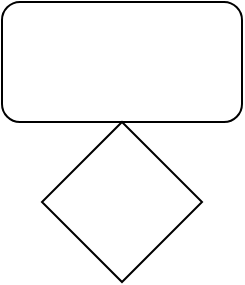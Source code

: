 <mxfile version="18.0.3" type="github">
  <diagram id="5e7CRo_jtTiNGtK2CKMM" name="Page-1">
    <mxGraphModel dx="868" dy="482" grid="1" gridSize="10" guides="1" tooltips="1" connect="1" arrows="1" fold="1" page="1" pageScale="1" pageWidth="850" pageHeight="1100" math="0" shadow="0">
      <root>
        <mxCell id="0" />
        <mxCell id="1" parent="0" />
        <mxCell id="URF6shny-Wto5N3ZOEvX-1" value="" style="rounded=1;whiteSpace=wrap;html=1;" vertex="1" parent="1">
          <mxGeometry x="120" y="460" width="120" height="60" as="geometry" />
        </mxCell>
        <mxCell id="URF6shny-Wto5N3ZOEvX-2" value="" style="rhombus;whiteSpace=wrap;html=1;" vertex="1" parent="1">
          <mxGeometry x="140" y="520" width="80" height="80" as="geometry" />
        </mxCell>
      </root>
    </mxGraphModel>
  </diagram>
</mxfile>
